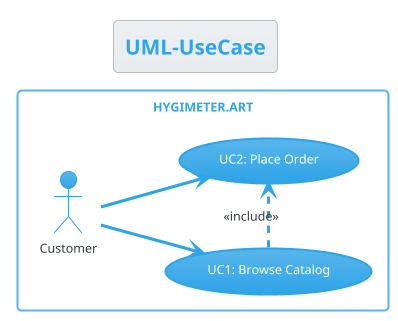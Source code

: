 @startuml
!theme cerulean

title UML-UseCase
left to right direction
rectangle HYGIMETER.ART {
   actor "Customer" as customer

   usecase "UC1: Browse Catalog" as BrowseCatalog
   usecase "UC2: Place Order" as PlaceOrder

   customer --> BrowseCatalog
   customer --> PlaceOrder
   BrowseCatalog .> PlaceOrder : <<include>>
}

@enduml
